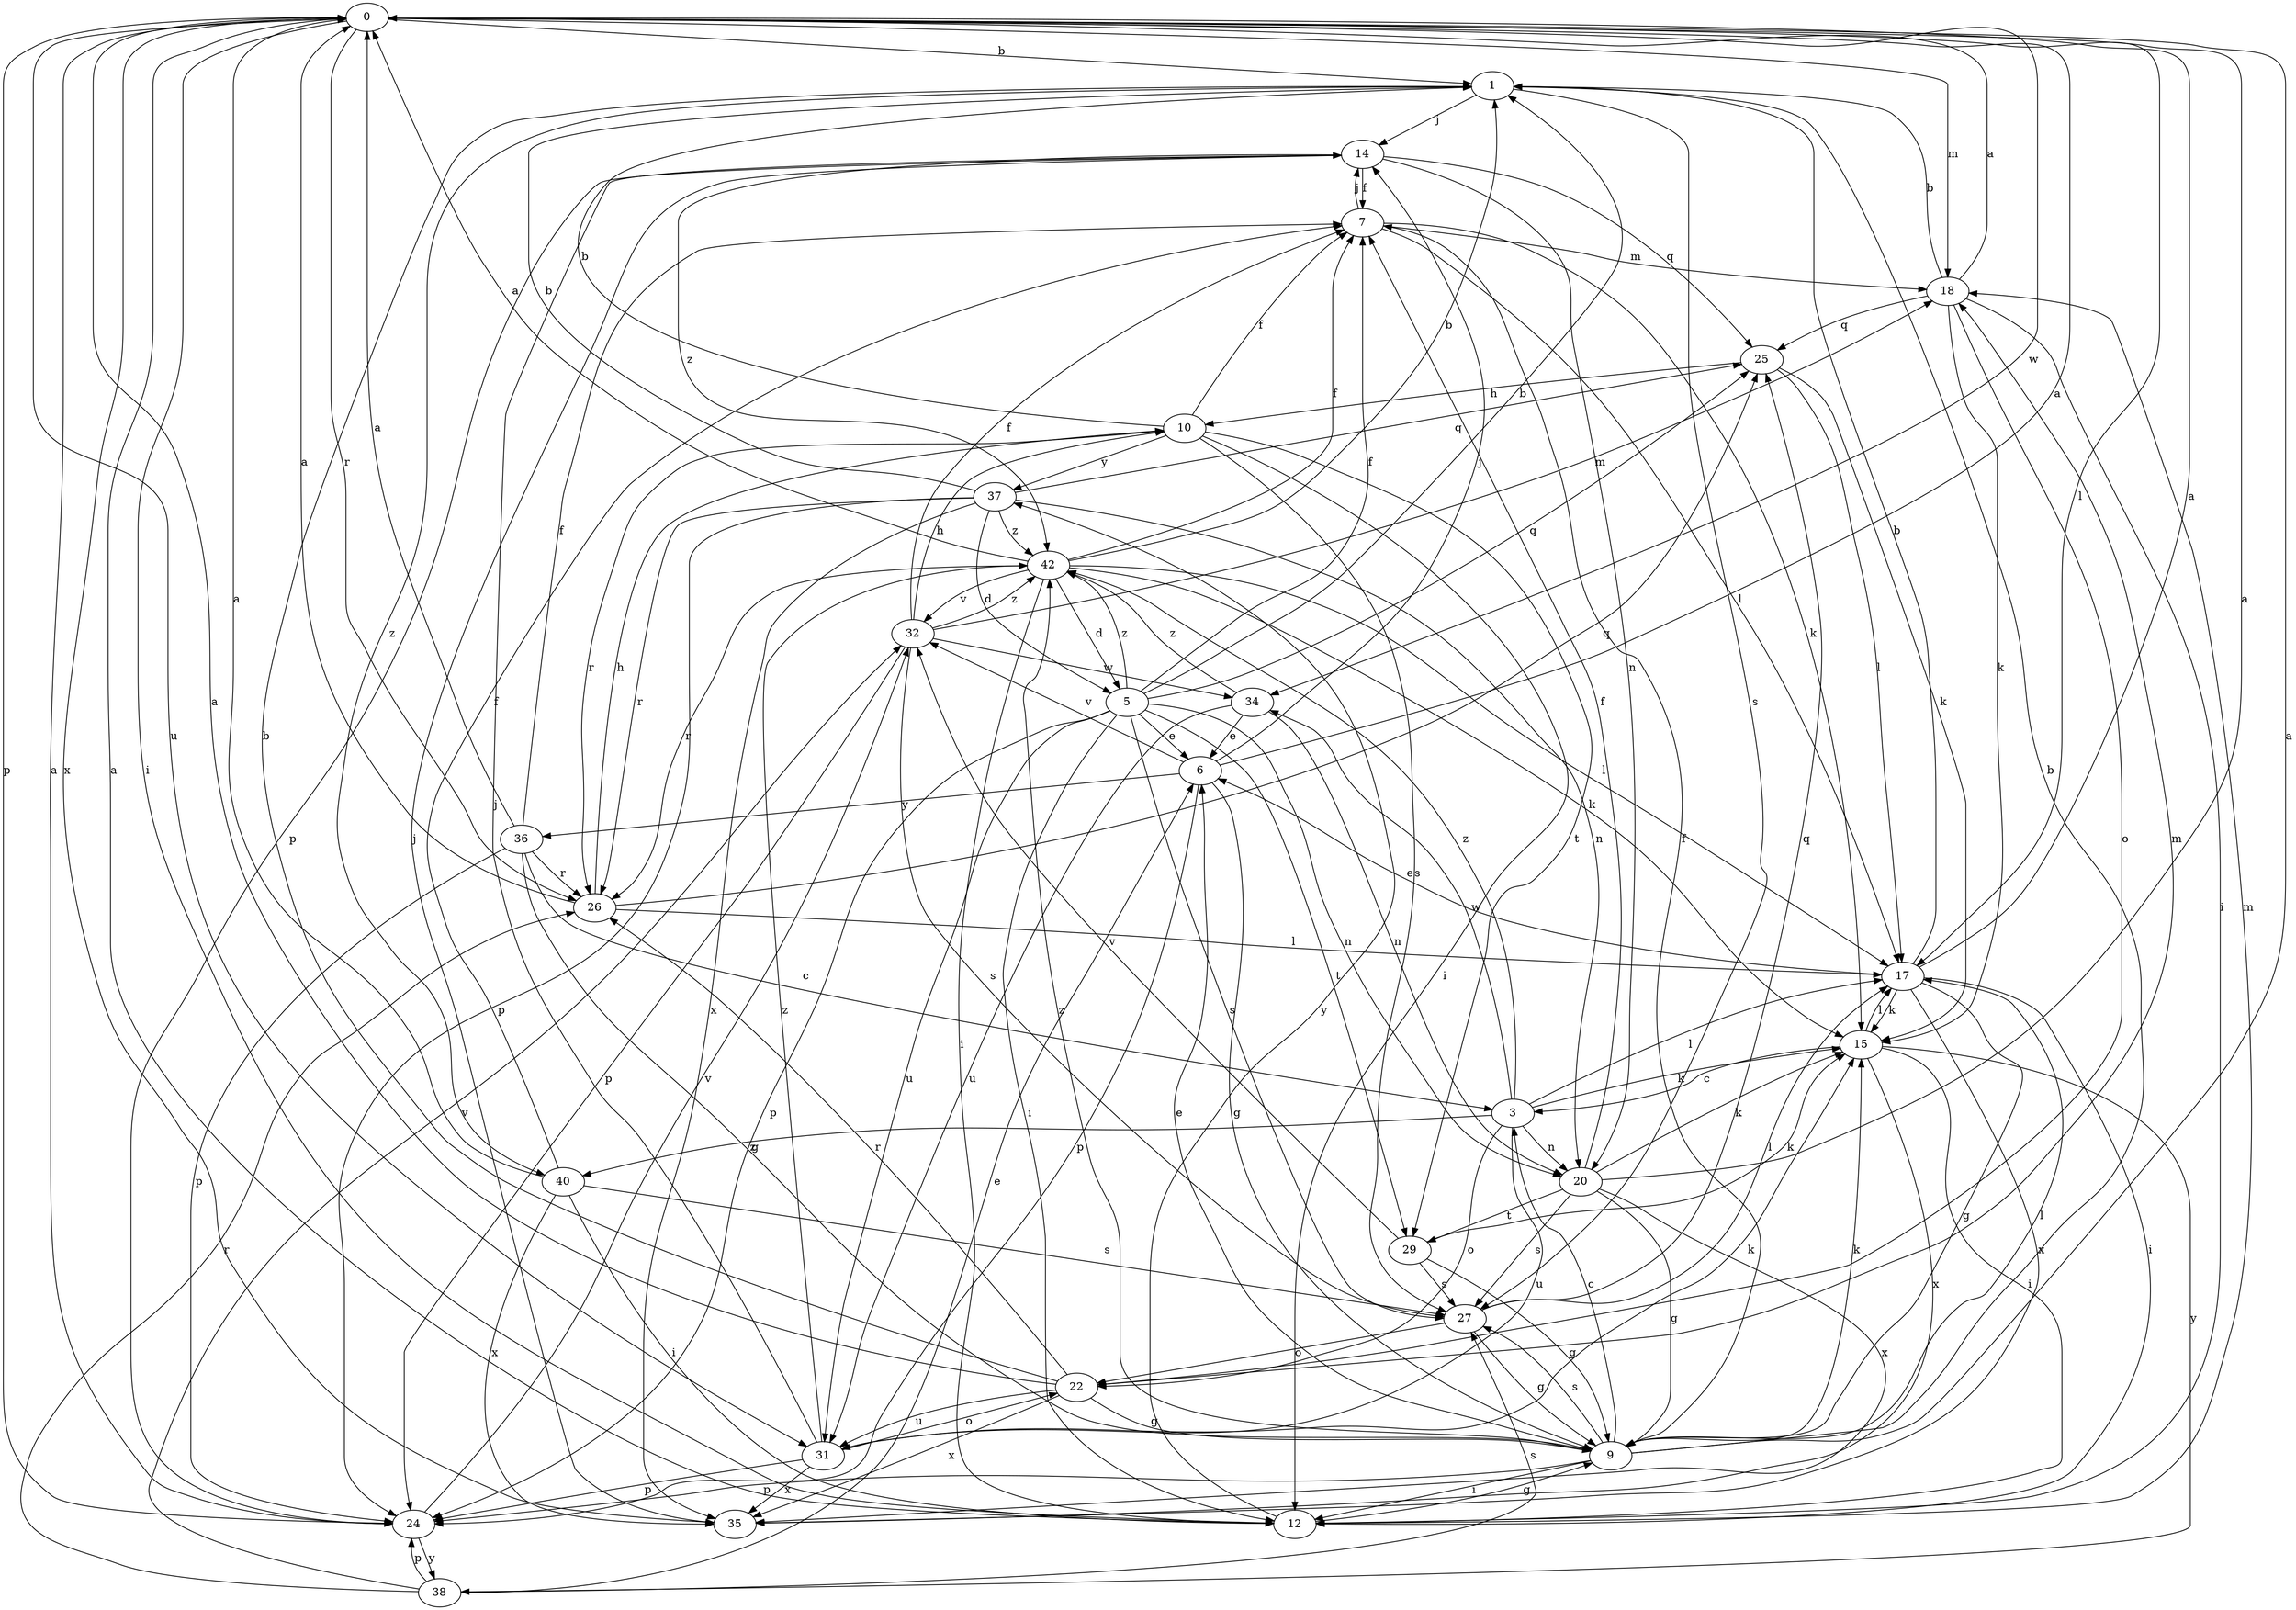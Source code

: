 strict digraph  {
0;
1;
3;
5;
6;
7;
9;
10;
12;
14;
15;
17;
18;
20;
22;
24;
25;
26;
27;
29;
31;
32;
34;
35;
36;
37;
38;
40;
42;
0 -> 1  [label=b];
0 -> 12  [label=i];
0 -> 17  [label=l];
0 -> 18  [label=m];
0 -> 24  [label=p];
0 -> 26  [label=r];
0 -> 31  [label=u];
0 -> 34  [label=w];
0 -> 35  [label=x];
1 -> 14  [label=j];
1 -> 27  [label=s];
1 -> 40  [label=z];
3 -> 15  [label=k];
3 -> 17  [label=l];
3 -> 20  [label=n];
3 -> 22  [label=o];
3 -> 31  [label=u];
3 -> 34  [label=w];
3 -> 40  [label=z];
3 -> 42  [label=z];
5 -> 1  [label=b];
5 -> 6  [label=e];
5 -> 7  [label=f];
5 -> 12  [label=i];
5 -> 20  [label=n];
5 -> 24  [label=p];
5 -> 25  [label=q];
5 -> 27  [label=s];
5 -> 29  [label=t];
5 -> 31  [label=u];
5 -> 42  [label=z];
6 -> 0  [label=a];
6 -> 9  [label=g];
6 -> 14  [label=j];
6 -> 24  [label=p];
6 -> 32  [label=v];
6 -> 36  [label=y];
7 -> 14  [label=j];
7 -> 15  [label=k];
7 -> 17  [label=l];
7 -> 18  [label=m];
9 -> 0  [label=a];
9 -> 1  [label=b];
9 -> 3  [label=c];
9 -> 6  [label=e];
9 -> 7  [label=f];
9 -> 12  [label=i];
9 -> 15  [label=k];
9 -> 17  [label=l];
9 -> 24  [label=p];
9 -> 27  [label=s];
9 -> 42  [label=z];
10 -> 1  [label=b];
10 -> 7  [label=f];
10 -> 12  [label=i];
10 -> 26  [label=r];
10 -> 27  [label=s];
10 -> 29  [label=t];
10 -> 37  [label=y];
12 -> 0  [label=a];
12 -> 9  [label=g];
12 -> 18  [label=m];
12 -> 37  [label=y];
14 -> 7  [label=f];
14 -> 20  [label=n];
14 -> 24  [label=p];
14 -> 25  [label=q];
14 -> 42  [label=z];
15 -> 3  [label=c];
15 -> 12  [label=i];
15 -> 17  [label=l];
15 -> 35  [label=x];
15 -> 38  [label=y];
17 -> 0  [label=a];
17 -> 1  [label=b];
17 -> 6  [label=e];
17 -> 9  [label=g];
17 -> 12  [label=i];
17 -> 15  [label=k];
17 -> 35  [label=x];
18 -> 0  [label=a];
18 -> 1  [label=b];
18 -> 12  [label=i];
18 -> 15  [label=k];
18 -> 22  [label=o];
18 -> 25  [label=q];
20 -> 0  [label=a];
20 -> 7  [label=f];
20 -> 9  [label=g];
20 -> 15  [label=k];
20 -> 27  [label=s];
20 -> 29  [label=t];
20 -> 35  [label=x];
22 -> 0  [label=a];
22 -> 1  [label=b];
22 -> 9  [label=g];
22 -> 18  [label=m];
22 -> 26  [label=r];
22 -> 31  [label=u];
22 -> 35  [label=x];
24 -> 0  [label=a];
24 -> 32  [label=v];
24 -> 38  [label=y];
25 -> 10  [label=h];
25 -> 15  [label=k];
25 -> 17  [label=l];
26 -> 0  [label=a];
26 -> 10  [label=h];
26 -> 17  [label=l];
26 -> 25  [label=q];
27 -> 9  [label=g];
27 -> 17  [label=l];
27 -> 22  [label=o];
27 -> 25  [label=q];
29 -> 9  [label=g];
29 -> 15  [label=k];
29 -> 27  [label=s];
29 -> 32  [label=v];
31 -> 14  [label=j];
31 -> 15  [label=k];
31 -> 22  [label=o];
31 -> 24  [label=p];
31 -> 35  [label=x];
31 -> 42  [label=z];
32 -> 7  [label=f];
32 -> 10  [label=h];
32 -> 18  [label=m];
32 -> 24  [label=p];
32 -> 27  [label=s];
32 -> 34  [label=w];
32 -> 42  [label=z];
34 -> 6  [label=e];
34 -> 20  [label=n];
34 -> 31  [label=u];
34 -> 42  [label=z];
35 -> 14  [label=j];
36 -> 0  [label=a];
36 -> 3  [label=c];
36 -> 7  [label=f];
36 -> 9  [label=g];
36 -> 24  [label=p];
36 -> 26  [label=r];
37 -> 1  [label=b];
37 -> 5  [label=d];
37 -> 20  [label=n];
37 -> 24  [label=p];
37 -> 25  [label=q];
37 -> 26  [label=r];
37 -> 35  [label=x];
37 -> 42  [label=z];
38 -> 6  [label=e];
38 -> 24  [label=p];
38 -> 26  [label=r];
38 -> 27  [label=s];
38 -> 32  [label=v];
40 -> 0  [label=a];
40 -> 7  [label=f];
40 -> 12  [label=i];
40 -> 27  [label=s];
40 -> 35  [label=x];
42 -> 0  [label=a];
42 -> 1  [label=b];
42 -> 5  [label=d];
42 -> 7  [label=f];
42 -> 12  [label=i];
42 -> 15  [label=k];
42 -> 17  [label=l];
42 -> 26  [label=r];
42 -> 32  [label=v];
}
